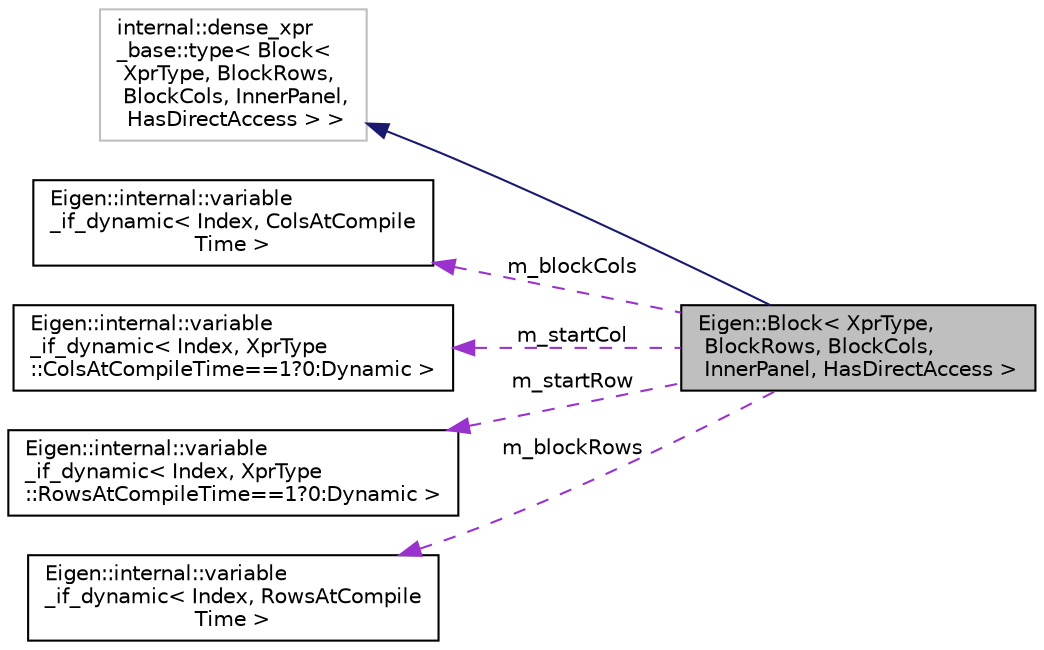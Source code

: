 digraph "Eigen::Block&lt; XprType, BlockRows, BlockCols, InnerPanel, HasDirectAccess &gt;"
{
  edge [fontname="Helvetica",fontsize="10",labelfontname="Helvetica",labelfontsize="10"];
  node [fontname="Helvetica",fontsize="10",shape=record];
  rankdir="LR";
  Node1 [label="Eigen::Block\< XprType,\l BlockRows, BlockCols,\l InnerPanel, HasDirectAccess \>",height=0.2,width=0.4,color="black", fillcolor="grey75", style="filled" fontcolor="black"];
  Node2 -> Node1 [dir="back",color="midnightblue",fontsize="10",style="solid",fontname="Helvetica"];
  Node2 [label="internal::dense_xpr\l_base::type\< Block\<\l XprType, BlockRows,\l BlockCols, InnerPanel,\l HasDirectAccess \> \>",height=0.2,width=0.4,color="grey75", fillcolor="white", style="filled"];
  Node3 -> Node1 [dir="back",color="darkorchid3",fontsize="10",style="dashed",label=" m_blockCols" ,fontname="Helvetica"];
  Node3 [label="Eigen::internal::variable\l_if_dynamic\< Index, ColsAtCompile\lTime \>",height=0.2,width=0.4,color="black", fillcolor="white", style="filled",URL="$classEigen_1_1internal_1_1variable__if__dynamic.html"];
  Node4 -> Node1 [dir="back",color="darkorchid3",fontsize="10",style="dashed",label=" m_startCol" ,fontname="Helvetica"];
  Node4 [label="Eigen::internal::variable\l_if_dynamic\< Index, XprType\l::ColsAtCompileTime==1?0:Dynamic \>",height=0.2,width=0.4,color="black", fillcolor="white", style="filled",URL="$classEigen_1_1internal_1_1variable__if__dynamic.html"];
  Node5 -> Node1 [dir="back",color="darkorchid3",fontsize="10",style="dashed",label=" m_startRow" ,fontname="Helvetica"];
  Node5 [label="Eigen::internal::variable\l_if_dynamic\< Index, XprType\l::RowsAtCompileTime==1?0:Dynamic \>",height=0.2,width=0.4,color="black", fillcolor="white", style="filled",URL="$classEigen_1_1internal_1_1variable__if__dynamic.html"];
  Node6 -> Node1 [dir="back",color="darkorchid3",fontsize="10",style="dashed",label=" m_blockRows" ,fontname="Helvetica"];
  Node6 [label="Eigen::internal::variable\l_if_dynamic\< Index, RowsAtCompile\lTime \>",height=0.2,width=0.4,color="black", fillcolor="white", style="filled",URL="$classEigen_1_1internal_1_1variable__if__dynamic.html"];
}
